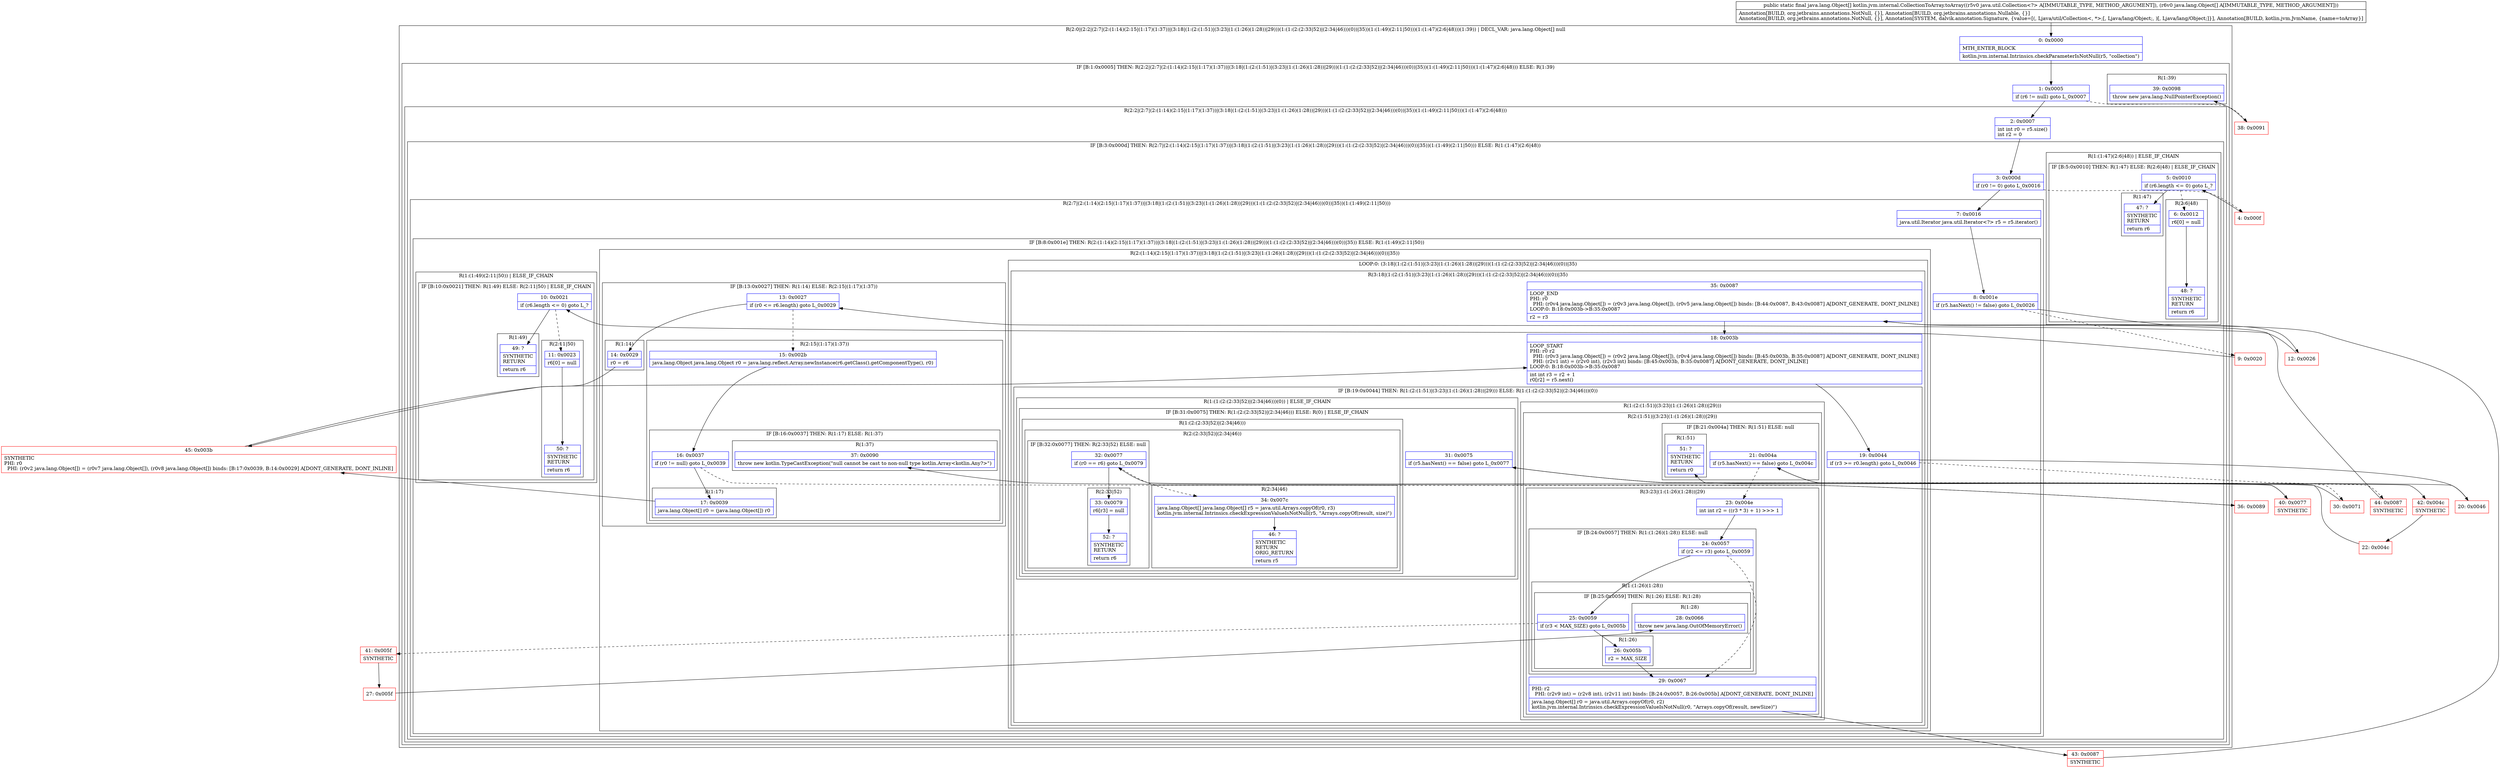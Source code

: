 digraph "CFG forkotlin.jvm.internal.CollectionToArray.toArray(Ljava\/util\/Collection;[Ljava\/lang\/Object;)[Ljava\/lang\/Object;" {
subgraph cluster_Region_1457181030 {
label = "R(2:0|(2:2|(2:7|(2:(1:14)(2:15|(1:17)(1:37))|(3:18|(1:(2:(1:51)|(3:23|(1:(1:26)(1:28))|29)))(1:(1:(2:(2:33|52)|(2:34|46)))(0))|35))(1:(1:49)(2:11|50)))(1:(1:47)(2:6|48)))(1:39)) | DECL_VAR: java.lang.Object[] null\l";
node [shape=record,color=blue];
Node_0 [shape=record,label="{0\:\ 0x0000|MTH_ENTER_BLOCK\l|kotlin.jvm.internal.Intrinsics.checkParameterIsNotNull(r5, \"collection\")\l}"];
subgraph cluster_IfRegion_2028869139 {
label = "IF [B:1:0x0005] THEN: R(2:2|(2:7|(2:(1:14)(2:15|(1:17)(1:37))|(3:18|(1:(2:(1:51)|(3:23|(1:(1:26)(1:28))|29)))(1:(1:(2:(2:33|52)|(2:34|46)))(0))|35))(1:(1:49)(2:11|50)))(1:(1:47)(2:6|48))) ELSE: R(1:39)";
node [shape=record,color=blue];
Node_1 [shape=record,label="{1\:\ 0x0005|if (r6 != null) goto L_0x0007\l}"];
subgraph cluster_Region_383627143 {
label = "R(2:2|(2:7|(2:(1:14)(2:15|(1:17)(1:37))|(3:18|(1:(2:(1:51)|(3:23|(1:(1:26)(1:28))|29)))(1:(1:(2:(2:33|52)|(2:34|46)))(0))|35))(1:(1:49)(2:11|50)))(1:(1:47)(2:6|48)))";
node [shape=record,color=blue];
Node_2 [shape=record,label="{2\:\ 0x0007|int int r0 = r5.size()\lint r2 = 0\l}"];
subgraph cluster_IfRegion_997434174 {
label = "IF [B:3:0x000d] THEN: R(2:7|(2:(1:14)(2:15|(1:17)(1:37))|(3:18|(1:(2:(1:51)|(3:23|(1:(1:26)(1:28))|29)))(1:(1:(2:(2:33|52)|(2:34|46)))(0))|35))(1:(1:49)(2:11|50))) ELSE: R(1:(1:47)(2:6|48))";
node [shape=record,color=blue];
Node_3 [shape=record,label="{3\:\ 0x000d|if (r0 != 0) goto L_0x0016\l}"];
subgraph cluster_Region_856904011 {
label = "R(2:7|(2:(1:14)(2:15|(1:17)(1:37))|(3:18|(1:(2:(1:51)|(3:23|(1:(1:26)(1:28))|29)))(1:(1:(2:(2:33|52)|(2:34|46)))(0))|35))(1:(1:49)(2:11|50)))";
node [shape=record,color=blue];
Node_7 [shape=record,label="{7\:\ 0x0016|java.util.Iterator java.util.Iterator\<?\> r5 = r5.iterator()\l}"];
subgraph cluster_IfRegion_237286236 {
label = "IF [B:8:0x001e] THEN: R(2:(1:14)(2:15|(1:17)(1:37))|(3:18|(1:(2:(1:51)|(3:23|(1:(1:26)(1:28))|29)))(1:(1:(2:(2:33|52)|(2:34|46)))(0))|35)) ELSE: R(1:(1:49)(2:11|50))";
node [shape=record,color=blue];
Node_8 [shape=record,label="{8\:\ 0x001e|if (r5.hasNext() != false) goto L_0x0026\l}"];
subgraph cluster_Region_84591984 {
label = "R(2:(1:14)(2:15|(1:17)(1:37))|(3:18|(1:(2:(1:51)|(3:23|(1:(1:26)(1:28))|29)))(1:(1:(2:(2:33|52)|(2:34|46)))(0))|35))";
node [shape=record,color=blue];
subgraph cluster_IfRegion_1748678171 {
label = "IF [B:13:0x0027] THEN: R(1:14) ELSE: R(2:15|(1:17)(1:37))";
node [shape=record,color=blue];
Node_13 [shape=record,label="{13\:\ 0x0027|if (r0 \<= r6.length) goto L_0x0029\l}"];
subgraph cluster_Region_282186888 {
label = "R(1:14)";
node [shape=record,color=blue];
Node_14 [shape=record,label="{14\:\ 0x0029|r0 = r6\l}"];
}
subgraph cluster_Region_1854230861 {
label = "R(2:15|(1:17)(1:37))";
node [shape=record,color=blue];
Node_15 [shape=record,label="{15\:\ 0x002b|java.lang.Object java.lang.Object r0 = java.lang.reflect.Array.newInstance(r6.getClass().getComponentType(), r0)\l}"];
subgraph cluster_IfRegion_930980738 {
label = "IF [B:16:0x0037] THEN: R(1:17) ELSE: R(1:37)";
node [shape=record,color=blue];
Node_16 [shape=record,label="{16\:\ 0x0037|if (r0 != null) goto L_0x0039\l}"];
subgraph cluster_Region_649063493 {
label = "R(1:17)";
node [shape=record,color=blue];
Node_17 [shape=record,label="{17\:\ 0x0039|java.lang.Object[] r0 = (java.lang.Object[]) r0\l}"];
}
subgraph cluster_Region_1004816389 {
label = "R(1:37)";
node [shape=record,color=blue];
Node_37 [shape=record,label="{37\:\ 0x0090|throw new kotlin.TypeCastException(\"null cannot be cast to non\-null type kotlin.Array\<kotlin.Any?\>\")\l}"];
}
}
}
}
subgraph cluster_LoopRegion_1001783294 {
label = "LOOP:0: (3:18|(1:(2:(1:51)|(3:23|(1:(1:26)(1:28))|29)))(1:(1:(2:(2:33|52)|(2:34|46)))(0))|35)";
node [shape=record,color=blue];
subgraph cluster_Region_358574733 {
label = "R(3:18|(1:(2:(1:51)|(3:23|(1:(1:26)(1:28))|29)))(1:(1:(2:(2:33|52)|(2:34|46)))(0))|35)";
node [shape=record,color=blue];
Node_18 [shape=record,label="{18\:\ 0x003b|LOOP_START\lPHI: r0 r2 \l  PHI: (r0v3 java.lang.Object[]) = (r0v2 java.lang.Object[]), (r0v4 java.lang.Object[]) binds: [B:45:0x003b, B:35:0x0087] A[DONT_GENERATE, DONT_INLINE]\l  PHI: (r2v1 int) = (r2v0 int), (r2v3 int) binds: [B:45:0x003b, B:35:0x0087] A[DONT_GENERATE, DONT_INLINE]\lLOOP:0: B:18:0x003b\-\>B:35:0x0087\l|int int r3 = r2 + 1\lr0[r2] = r5.next()\l}"];
subgraph cluster_IfRegion_1611307336 {
label = "IF [B:19:0x0044] THEN: R(1:(2:(1:51)|(3:23|(1:(1:26)(1:28))|29))) ELSE: R(1:(1:(2:(2:33|52)|(2:34|46)))(0))";
node [shape=record,color=blue];
Node_19 [shape=record,label="{19\:\ 0x0044|if (r3 \>= r0.length) goto L_0x0046\l}"];
subgraph cluster_Region_862136341 {
label = "R(1:(2:(1:51)|(3:23|(1:(1:26)(1:28))|29)))";
node [shape=record,color=blue];
subgraph cluster_Region_1611749964 {
label = "R(2:(1:51)|(3:23|(1:(1:26)(1:28))|29))";
node [shape=record,color=blue];
subgraph cluster_IfRegion_1248826604 {
label = "IF [B:21:0x004a] THEN: R(1:51) ELSE: null";
node [shape=record,color=blue];
Node_21 [shape=record,label="{21\:\ 0x004a|if (r5.hasNext() == false) goto L_0x004c\l}"];
subgraph cluster_Region_2041348651 {
label = "R(1:51)";
node [shape=record,color=blue];
Node_51 [shape=record,label="{51\:\ ?|SYNTHETIC\lRETURN\l|return r0\l}"];
}
}
subgraph cluster_Region_230297853 {
label = "R(3:23|(1:(1:26)(1:28))|29)";
node [shape=record,color=blue];
Node_23 [shape=record,label="{23\:\ 0x004e|int int r2 = ((r3 * 3) + 1) \>\>\> 1\l}"];
subgraph cluster_IfRegion_1030373452 {
label = "IF [B:24:0x0057] THEN: R(1:(1:26)(1:28)) ELSE: null";
node [shape=record,color=blue];
Node_24 [shape=record,label="{24\:\ 0x0057|if (r2 \<= r3) goto L_0x0059\l}"];
subgraph cluster_Region_1836243183 {
label = "R(1:(1:26)(1:28))";
node [shape=record,color=blue];
subgraph cluster_IfRegion_1694391904 {
label = "IF [B:25:0x0059] THEN: R(1:26) ELSE: R(1:28)";
node [shape=record,color=blue];
Node_25 [shape=record,label="{25\:\ 0x0059|if (r3 \< MAX_SIZE) goto L_0x005b\l}"];
subgraph cluster_Region_560391312 {
label = "R(1:26)";
node [shape=record,color=blue];
Node_26 [shape=record,label="{26\:\ 0x005b|r2 = MAX_SIZE\l}"];
}
subgraph cluster_Region_1207662292 {
label = "R(1:28)";
node [shape=record,color=blue];
Node_28 [shape=record,label="{28\:\ 0x0066|throw new java.lang.OutOfMemoryError()\l}"];
}
}
}
}
Node_29 [shape=record,label="{29\:\ 0x0067|PHI: r2 \l  PHI: (r2v9 int) = (r2v8 int), (r2v11 int) binds: [B:24:0x0057, B:26:0x005b] A[DONT_GENERATE, DONT_INLINE]\l|java.lang.Object[] r0 = java.util.Arrays.copyOf(r0, r2)\lkotlin.jvm.internal.Intrinsics.checkExpressionValueIsNotNull(r0, \"Arrays.copyOf(result, newSize)\")\l}"];
}
}
}
subgraph cluster_Region_760387421 {
label = "R(1:(1:(2:(2:33|52)|(2:34|46)))(0)) | ELSE_IF_CHAIN\l";
node [shape=record,color=blue];
subgraph cluster_IfRegion_613057582 {
label = "IF [B:31:0x0075] THEN: R(1:(2:(2:33|52)|(2:34|46))) ELSE: R(0) | ELSE_IF_CHAIN\l";
node [shape=record,color=blue];
Node_31 [shape=record,label="{31\:\ 0x0075|if (r5.hasNext() == false) goto L_0x0077\l}"];
subgraph cluster_Region_812836102 {
label = "R(1:(2:(2:33|52)|(2:34|46)))";
node [shape=record,color=blue];
subgraph cluster_Region_1262286407 {
label = "R(2:(2:33|52)|(2:34|46))";
node [shape=record,color=blue];
subgraph cluster_IfRegion_1466790946 {
label = "IF [B:32:0x0077] THEN: R(2:33|52) ELSE: null";
node [shape=record,color=blue];
Node_32 [shape=record,label="{32\:\ 0x0077|if (r0 == r6) goto L_0x0079\l}"];
subgraph cluster_Region_2056627171 {
label = "R(2:33|52)";
node [shape=record,color=blue];
Node_33 [shape=record,label="{33\:\ 0x0079|r6[r3] = null\l}"];
Node_52 [shape=record,label="{52\:\ ?|SYNTHETIC\lRETURN\l|return r6\l}"];
}
}
subgraph cluster_Region_1323410720 {
label = "R(2:34|46)";
node [shape=record,color=blue];
Node_34 [shape=record,label="{34\:\ 0x007c|java.lang.Object[] java.lang.Object[] r5 = java.util.Arrays.copyOf(r0, r3)\lkotlin.jvm.internal.Intrinsics.checkExpressionValueIsNotNull(r5, \"Arrays.copyOf(result, size)\")\l}"];
Node_46 [shape=record,label="{46\:\ ?|SYNTHETIC\lRETURN\lORIG_RETURN\l|return r5\l}"];
}
}
}
subgraph cluster_Region_1857878509 {
label = "R(0)";
node [shape=record,color=blue];
}
}
}
}
Node_35 [shape=record,label="{35\:\ 0x0087|LOOP_END\lPHI: r0 \l  PHI: (r0v4 java.lang.Object[]) = (r0v3 java.lang.Object[]), (r0v5 java.lang.Object[]) binds: [B:44:0x0087, B:43:0x0087] A[DONT_GENERATE, DONT_INLINE]\lLOOP:0: B:18:0x003b\-\>B:35:0x0087\l|r2 = r3\l}"];
}
}
}
subgraph cluster_Region_1229024233 {
label = "R(1:(1:49)(2:11|50)) | ELSE_IF_CHAIN\l";
node [shape=record,color=blue];
subgraph cluster_IfRegion_1709384264 {
label = "IF [B:10:0x0021] THEN: R(1:49) ELSE: R(2:11|50) | ELSE_IF_CHAIN\l";
node [shape=record,color=blue];
Node_10 [shape=record,label="{10\:\ 0x0021|if (r6.length \<= 0) goto L_?\l}"];
subgraph cluster_Region_1502840498 {
label = "R(1:49)";
node [shape=record,color=blue];
Node_49 [shape=record,label="{49\:\ ?|SYNTHETIC\lRETURN\l|return r6\l}"];
}
subgraph cluster_Region_1357479932 {
label = "R(2:11|50)";
node [shape=record,color=blue];
Node_11 [shape=record,label="{11\:\ 0x0023|r6[0] = null\l}"];
Node_50 [shape=record,label="{50\:\ ?|SYNTHETIC\lRETURN\l|return r6\l}"];
}
}
}
}
}
subgraph cluster_Region_313874475 {
label = "R(1:(1:47)(2:6|48)) | ELSE_IF_CHAIN\l";
node [shape=record,color=blue];
subgraph cluster_IfRegion_1849219415 {
label = "IF [B:5:0x0010] THEN: R(1:47) ELSE: R(2:6|48) | ELSE_IF_CHAIN\l";
node [shape=record,color=blue];
Node_5 [shape=record,label="{5\:\ 0x0010|if (r6.length \<= 0) goto L_?\l}"];
subgraph cluster_Region_735802420 {
label = "R(1:47)";
node [shape=record,color=blue];
Node_47 [shape=record,label="{47\:\ ?|SYNTHETIC\lRETURN\l|return r6\l}"];
}
subgraph cluster_Region_811001900 {
label = "R(2:6|48)";
node [shape=record,color=blue];
Node_6 [shape=record,label="{6\:\ 0x0012|r6[0] = null\l}"];
Node_48 [shape=record,label="{48\:\ ?|SYNTHETIC\lRETURN\l|return r6\l}"];
}
}
}
}
}
subgraph cluster_Region_135961101 {
label = "R(1:39)";
node [shape=record,color=blue];
Node_39 [shape=record,label="{39\:\ 0x0098|throw new java.lang.NullPointerException()\l}"];
}
}
}
Node_4 [shape=record,color=red,label="{4\:\ 0x000f}"];
Node_9 [shape=record,color=red,label="{9\:\ 0x0020}"];
Node_12 [shape=record,color=red,label="{12\:\ 0x0026}"];
Node_20 [shape=record,color=red,label="{20\:\ 0x0046}"];
Node_22 [shape=record,color=red,label="{22\:\ 0x004c}"];
Node_27 [shape=record,color=red,label="{27\:\ 0x005f}"];
Node_30 [shape=record,color=red,label="{30\:\ 0x0071}"];
Node_36 [shape=record,color=red,label="{36\:\ 0x0089}"];
Node_38 [shape=record,color=red,label="{38\:\ 0x0091}"];
Node_40 [shape=record,color=red,label="{40\:\ 0x0077|SYNTHETIC\l}"];
Node_41 [shape=record,color=red,label="{41\:\ 0x005f|SYNTHETIC\l}"];
Node_42 [shape=record,color=red,label="{42\:\ 0x004c|SYNTHETIC\l}"];
Node_43 [shape=record,color=red,label="{43\:\ 0x0087|SYNTHETIC\l}"];
Node_44 [shape=record,color=red,label="{44\:\ 0x0087|SYNTHETIC\l}"];
Node_45 [shape=record,color=red,label="{45\:\ 0x003b|SYNTHETIC\lPHI: r0 \l  PHI: (r0v2 java.lang.Object[]) = (r0v7 java.lang.Object[]), (r0v8 java.lang.Object[]) binds: [B:17:0x0039, B:14:0x0029] A[DONT_GENERATE, DONT_INLINE]\l}"];
MethodNode[shape=record,label="{public static final java.lang.Object[] kotlin.jvm.internal.CollectionToArray.toArray((r5v0 java.util.Collection\<?\> A[IMMUTABLE_TYPE, METHOD_ARGUMENT]), (r6v0 java.lang.Object[] A[IMMUTABLE_TYPE, METHOD_ARGUMENT]))  | Annotation[BUILD, org.jetbrains.annotations.NotNull, \{\}], Annotation[BUILD, org.jetbrains.annotations.Nullable, \{\}]\lAnnotation[BUILD, org.jetbrains.annotations.NotNull, \{\}], Annotation[SYSTEM, dalvik.annotation.Signature, \{value=[(, Ljava\/util\/Collection\<, *\>;[, Ljava\/lang\/Object;, )[, Ljava\/lang\/Object;]\}], Annotation[BUILD, kotlin.jvm.JvmName, \{name=toArray\}]\l}"];
MethodNode -> Node_0;
Node_0 -> Node_1;
Node_1 -> Node_2;
Node_1 -> Node_38[style=dashed];
Node_2 -> Node_3;
Node_3 -> Node_4[style=dashed];
Node_3 -> Node_7;
Node_7 -> Node_8;
Node_8 -> Node_9[style=dashed];
Node_8 -> Node_12;
Node_13 -> Node_14;
Node_13 -> Node_15[style=dashed];
Node_14 -> Node_45;
Node_15 -> Node_16;
Node_16 -> Node_17;
Node_16 -> Node_36[style=dashed];
Node_17 -> Node_45;
Node_18 -> Node_19;
Node_19 -> Node_20;
Node_19 -> Node_30[style=dashed];
Node_21 -> Node_23[style=dashed];
Node_21 -> Node_42;
Node_23 -> Node_24;
Node_24 -> Node_25;
Node_24 -> Node_29[style=dashed];
Node_25 -> Node_26;
Node_25 -> Node_41[style=dashed];
Node_26 -> Node_29;
Node_29 -> Node_43;
Node_31 -> Node_40;
Node_31 -> Node_44[style=dashed];
Node_32 -> Node_33;
Node_32 -> Node_34[style=dashed];
Node_33 -> Node_52;
Node_34 -> Node_46;
Node_35 -> Node_18;
Node_10 -> Node_11[style=dashed];
Node_10 -> Node_49;
Node_11 -> Node_50;
Node_5 -> Node_6[style=dashed];
Node_5 -> Node_47;
Node_6 -> Node_48;
Node_4 -> Node_5;
Node_9 -> Node_10;
Node_12 -> Node_13;
Node_20 -> Node_21;
Node_22 -> Node_51;
Node_27 -> Node_28;
Node_30 -> Node_31;
Node_36 -> Node_37;
Node_38 -> Node_39;
Node_40 -> Node_32;
Node_41 -> Node_27;
Node_42 -> Node_22;
Node_43 -> Node_35;
Node_44 -> Node_35;
Node_45 -> Node_18;
}

